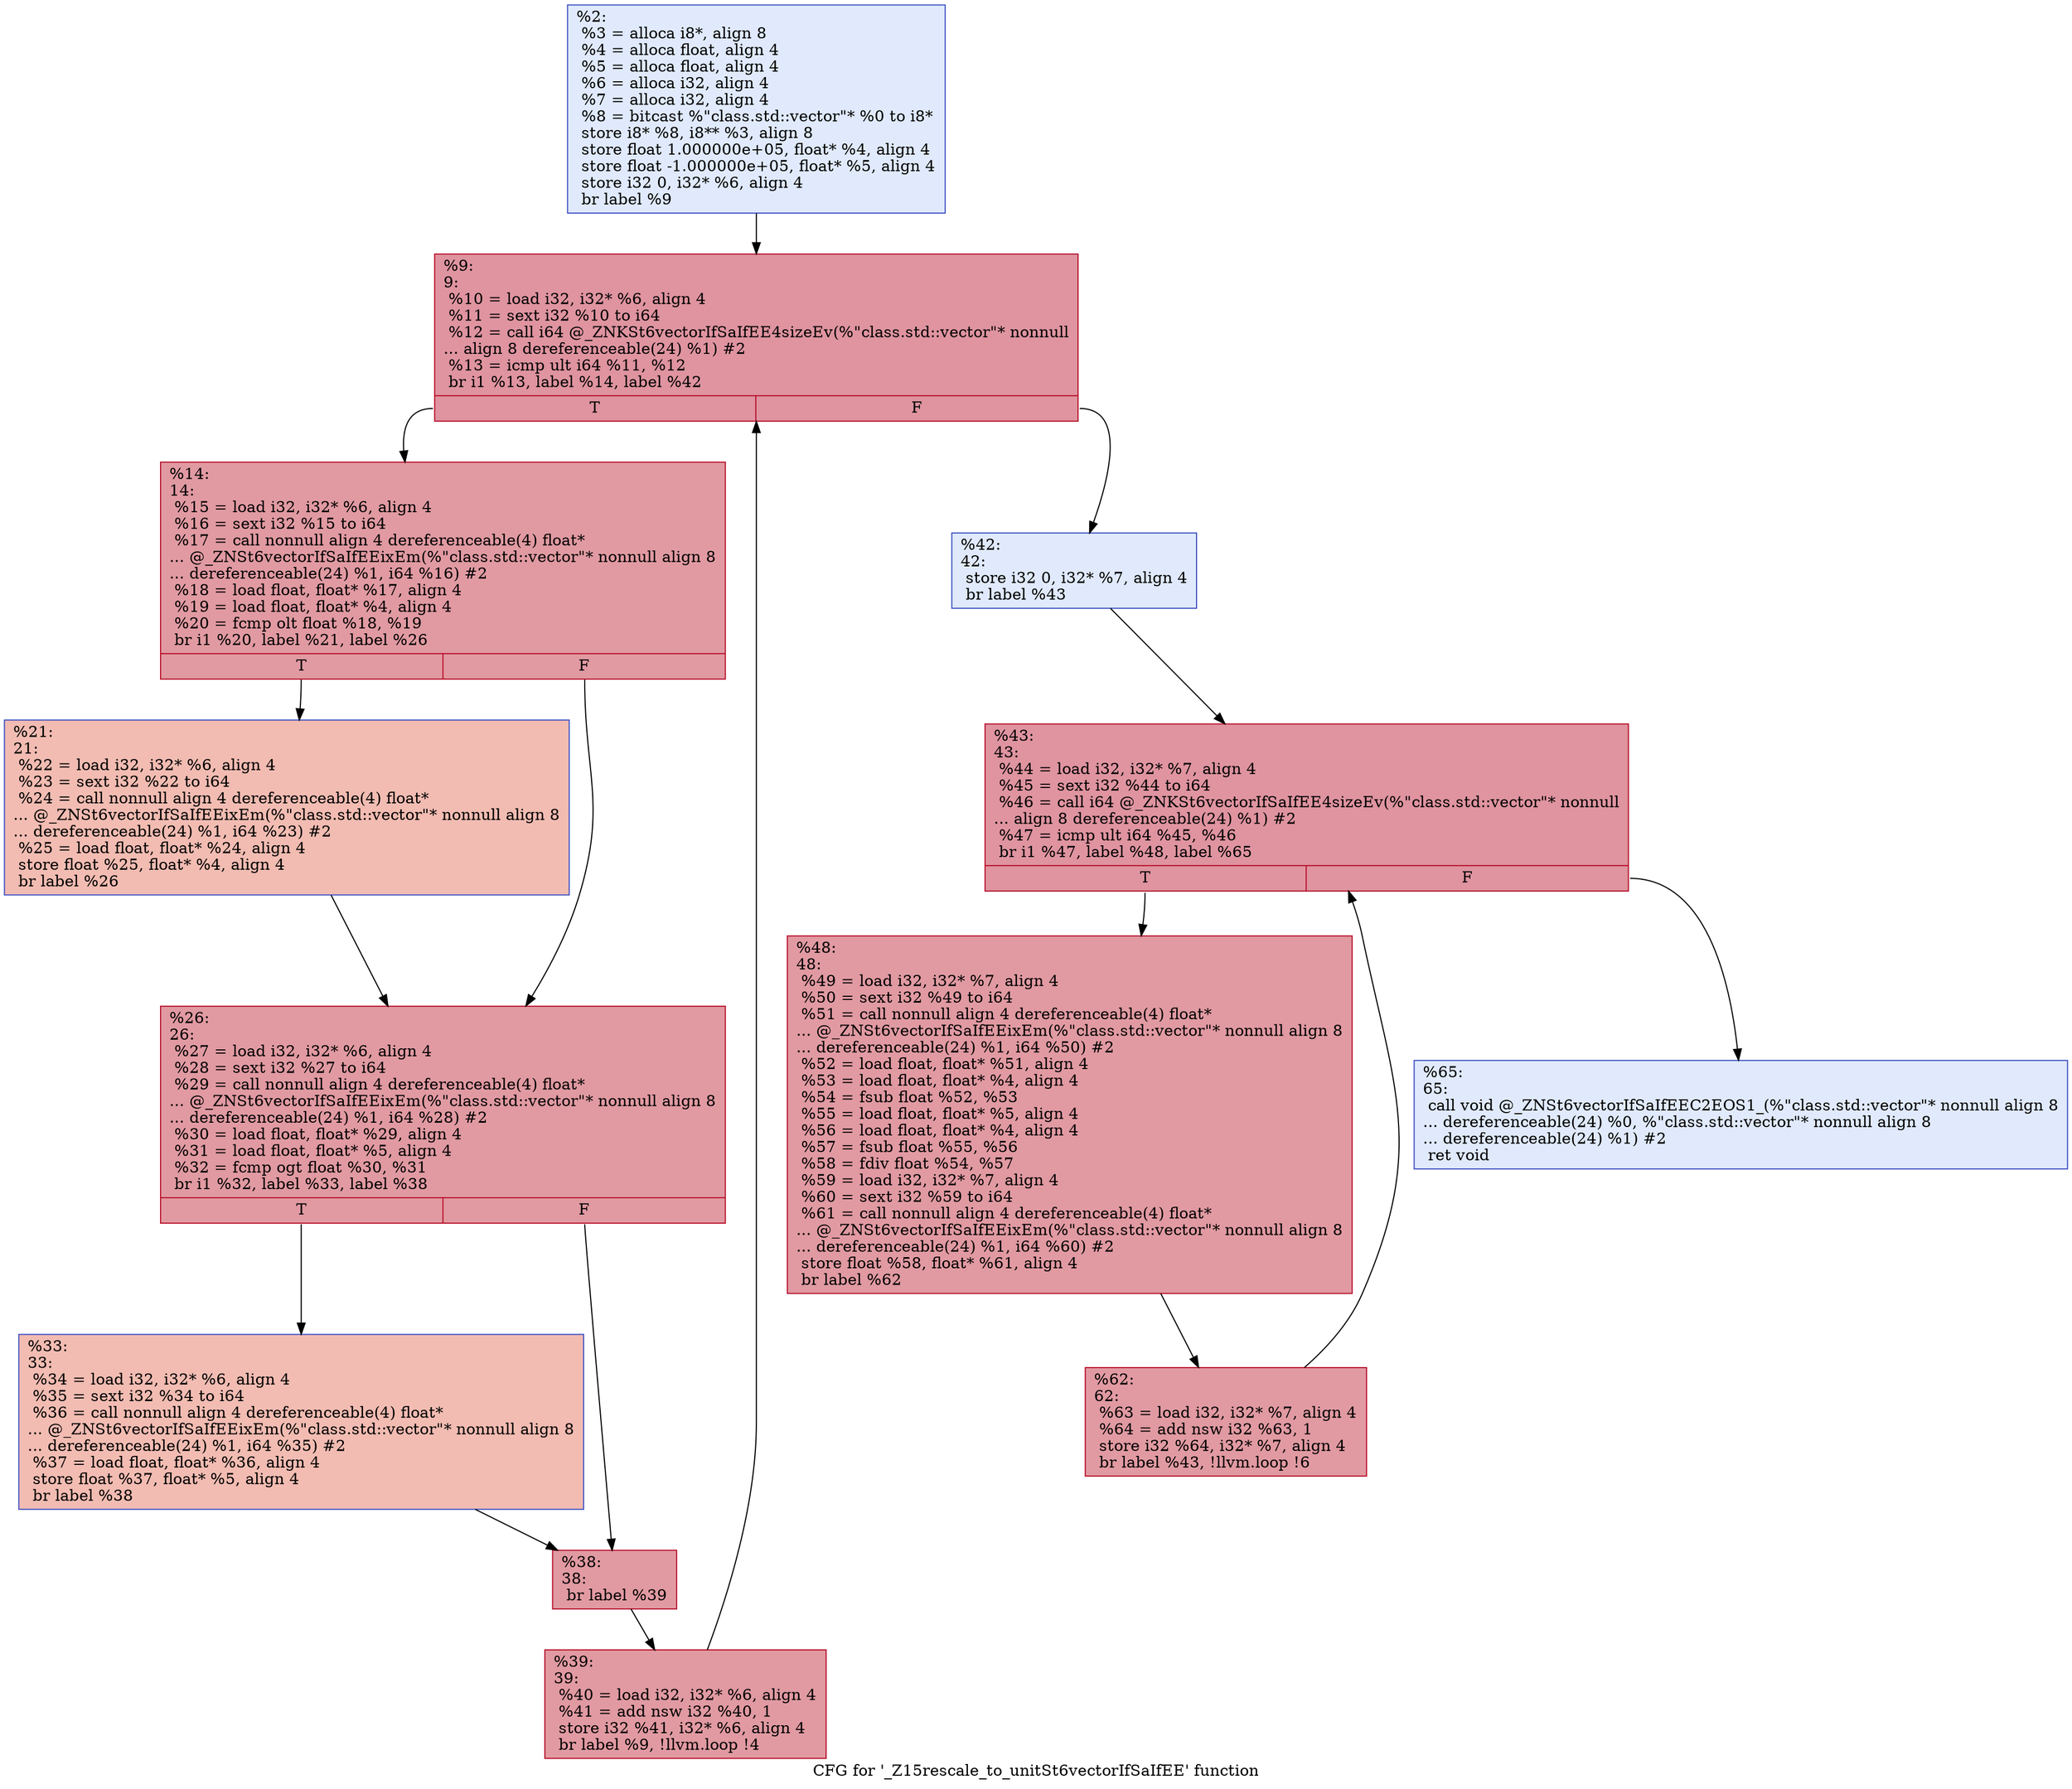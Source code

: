 digraph "CFG for '_Z15rescale_to_unitSt6vectorIfSaIfEE' function" {
	label="CFG for '_Z15rescale_to_unitSt6vectorIfSaIfEE' function";

	Node0x55c34b2d6720 [shape=record,color="#3d50c3ff", style=filled, fillcolor="#b9d0f970",label="{%2:\l  %3 = alloca i8*, align 8\l  %4 = alloca float, align 4\l  %5 = alloca float, align 4\l  %6 = alloca i32, align 4\l  %7 = alloca i32, align 4\l  %8 = bitcast %\"class.std::vector\"* %0 to i8*\l  store i8* %8, i8** %3, align 8\l  store float 1.000000e+05, float* %4, align 4\l  store float -1.000000e+05, float* %5, align 4\l  store i32 0, i32* %6, align 4\l  br label %9\l}"];
	Node0x55c34b2d6720 -> Node0x55c34b2d6e60;
	Node0x55c34b2d6e60 [shape=record,color="#b70d28ff", style=filled, fillcolor="#b70d2870",label="{%9:\l9:                                                \l  %10 = load i32, i32* %6, align 4\l  %11 = sext i32 %10 to i64\l  %12 = call i64 @_ZNKSt6vectorIfSaIfEE4sizeEv(%\"class.std::vector\"* nonnull\l... align 8 dereferenceable(24) %1) #2\l  %13 = icmp ult i64 %11, %12\l  br i1 %13, label %14, label %42\l|{<s0>T|<s1>F}}"];
	Node0x55c34b2d6e60:s0 -> Node0x55c34b2d8270;
	Node0x55c34b2d6e60:s1 -> Node0x55c34b2d82c0;
	Node0x55c34b2d8270 [shape=record,color="#b70d28ff", style=filled, fillcolor="#bb1b2c70",label="{%14:\l14:                                               \l  %15 = load i32, i32* %6, align 4\l  %16 = sext i32 %15 to i64\l  %17 = call nonnull align 4 dereferenceable(4) float*\l... @_ZNSt6vectorIfSaIfEEixEm(%\"class.std::vector\"* nonnull align 8\l... dereferenceable(24) %1, i64 %16) #2\l  %18 = load float, float* %17, align 4\l  %19 = load float, float* %4, align 4\l  %20 = fcmp olt float %18, %19\l  br i1 %20, label %21, label %26\l|{<s0>T|<s1>F}}"];
	Node0x55c34b2d8270:s0 -> Node0x55c34b2d88b0;
	Node0x55c34b2d8270:s1 -> Node0x55c34b2d8900;
	Node0x55c34b2d88b0 [shape=record,color="#3d50c3ff", style=filled, fillcolor="#e1675170",label="{%21:\l21:                                               \l  %22 = load i32, i32* %6, align 4\l  %23 = sext i32 %22 to i64\l  %24 = call nonnull align 4 dereferenceable(4) float*\l... @_ZNSt6vectorIfSaIfEEixEm(%\"class.std::vector\"* nonnull align 8\l... dereferenceable(24) %1, i64 %23) #2\l  %25 = load float, float* %24, align 4\l  store float %25, float* %4, align 4\l  br label %26\l}"];
	Node0x55c34b2d88b0 -> Node0x55c34b2d8900;
	Node0x55c34b2d8900 [shape=record,color="#b70d28ff", style=filled, fillcolor="#bb1b2c70",label="{%26:\l26:                                               \l  %27 = load i32, i32* %6, align 4\l  %28 = sext i32 %27 to i64\l  %29 = call nonnull align 4 dereferenceable(4) float*\l... @_ZNSt6vectorIfSaIfEEixEm(%\"class.std::vector\"* nonnull align 8\l... dereferenceable(24) %1, i64 %28) #2\l  %30 = load float, float* %29, align 4\l  %31 = load float, float* %5, align 4\l  %32 = fcmp ogt float %30, %31\l  br i1 %32, label %33, label %38\l|{<s0>T|<s1>F}}"];
	Node0x55c34b2d8900:s0 -> Node0x55c34b2d9380;
	Node0x55c34b2d8900:s1 -> Node0x55c34b2d93d0;
	Node0x55c34b2d9380 [shape=record,color="#3d50c3ff", style=filled, fillcolor="#e1675170",label="{%33:\l33:                                               \l  %34 = load i32, i32* %6, align 4\l  %35 = sext i32 %34 to i64\l  %36 = call nonnull align 4 dereferenceable(4) float*\l... @_ZNSt6vectorIfSaIfEEixEm(%\"class.std::vector\"* nonnull align 8\l... dereferenceable(24) %1, i64 %35) #2\l  %37 = load float, float* %36, align 4\l  store float %37, float* %5, align 4\l  br label %38\l}"];
	Node0x55c34b2d9380 -> Node0x55c34b2d93d0;
	Node0x55c34b2d93d0 [shape=record,color="#b70d28ff", style=filled, fillcolor="#bb1b2c70",label="{%38:\l38:                                               \l  br label %39\l}"];
	Node0x55c34b2d93d0 -> Node0x55c34b2d9850;
	Node0x55c34b2d9850 [shape=record,color="#b70d28ff", style=filled, fillcolor="#bb1b2c70",label="{%39:\l39:                                               \l  %40 = load i32, i32* %6, align 4\l  %41 = add nsw i32 %40, 1\l  store i32 %41, i32* %6, align 4\l  br label %9, !llvm.loop !4\l}"];
	Node0x55c34b2d9850 -> Node0x55c34b2d6e60;
	Node0x55c34b2d82c0 [shape=record,color="#3d50c3ff", style=filled, fillcolor="#b9d0f970",label="{%42:\l42:                                               \l  store i32 0, i32* %7, align 4\l  br label %43\l}"];
	Node0x55c34b2d82c0 -> Node0x55c34b2da630;
	Node0x55c34b2da630 [shape=record,color="#b70d28ff", style=filled, fillcolor="#b70d2870",label="{%43:\l43:                                               \l  %44 = load i32, i32* %7, align 4\l  %45 = sext i32 %44 to i64\l  %46 = call i64 @_ZNKSt6vectorIfSaIfEE4sizeEv(%\"class.std::vector\"* nonnull\l... align 8 dereferenceable(24) %1) #2\l  %47 = icmp ult i64 %45, %46\l  br i1 %47, label %48, label %65\l|{<s0>T|<s1>F}}"];
	Node0x55c34b2da630:s0 -> Node0x55c34b2da970;
	Node0x55c34b2da630:s1 -> Node0x55c34b2da9c0;
	Node0x55c34b2da970 [shape=record,color="#b70d28ff", style=filled, fillcolor="#bb1b2c70",label="{%48:\l48:                                               \l  %49 = load i32, i32* %7, align 4\l  %50 = sext i32 %49 to i64\l  %51 = call nonnull align 4 dereferenceable(4) float*\l... @_ZNSt6vectorIfSaIfEEixEm(%\"class.std::vector\"* nonnull align 8\l... dereferenceable(24) %1, i64 %50) #2\l  %52 = load float, float* %51, align 4\l  %53 = load float, float* %4, align 4\l  %54 = fsub float %52, %53\l  %55 = load float, float* %5, align 4\l  %56 = load float, float* %4, align 4\l  %57 = fsub float %55, %56\l  %58 = fdiv float %54, %57\l  %59 = load i32, i32* %7, align 4\l  %60 = sext i32 %59 to i64\l  %61 = call nonnull align 4 dereferenceable(4) float*\l... @_ZNSt6vectorIfSaIfEEixEm(%\"class.std::vector\"* nonnull align 8\l... dereferenceable(24) %1, i64 %60) #2\l  store float %58, float* %61, align 4\l  br label %62\l}"];
	Node0x55c34b2da970 -> Node0x55c34b2db340;
	Node0x55c34b2db340 [shape=record,color="#b70d28ff", style=filled, fillcolor="#bb1b2c70",label="{%62:\l62:                                               \l  %63 = load i32, i32* %7, align 4\l  %64 = add nsw i32 %63, 1\l  store i32 %64, i32* %7, align 4\l  br label %43, !llvm.loop !6\l}"];
	Node0x55c34b2db340 -> Node0x55c34b2da630;
	Node0x55c34b2da9c0 [shape=record,color="#3d50c3ff", style=filled, fillcolor="#b9d0f970",label="{%65:\l65:                                               \l  call void @_ZNSt6vectorIfSaIfEEC2EOS1_(%\"class.std::vector\"* nonnull align 8\l... dereferenceable(24) %0, %\"class.std::vector\"* nonnull align 8\l... dereferenceable(24) %1) #2\l  ret void\l}"];
}
